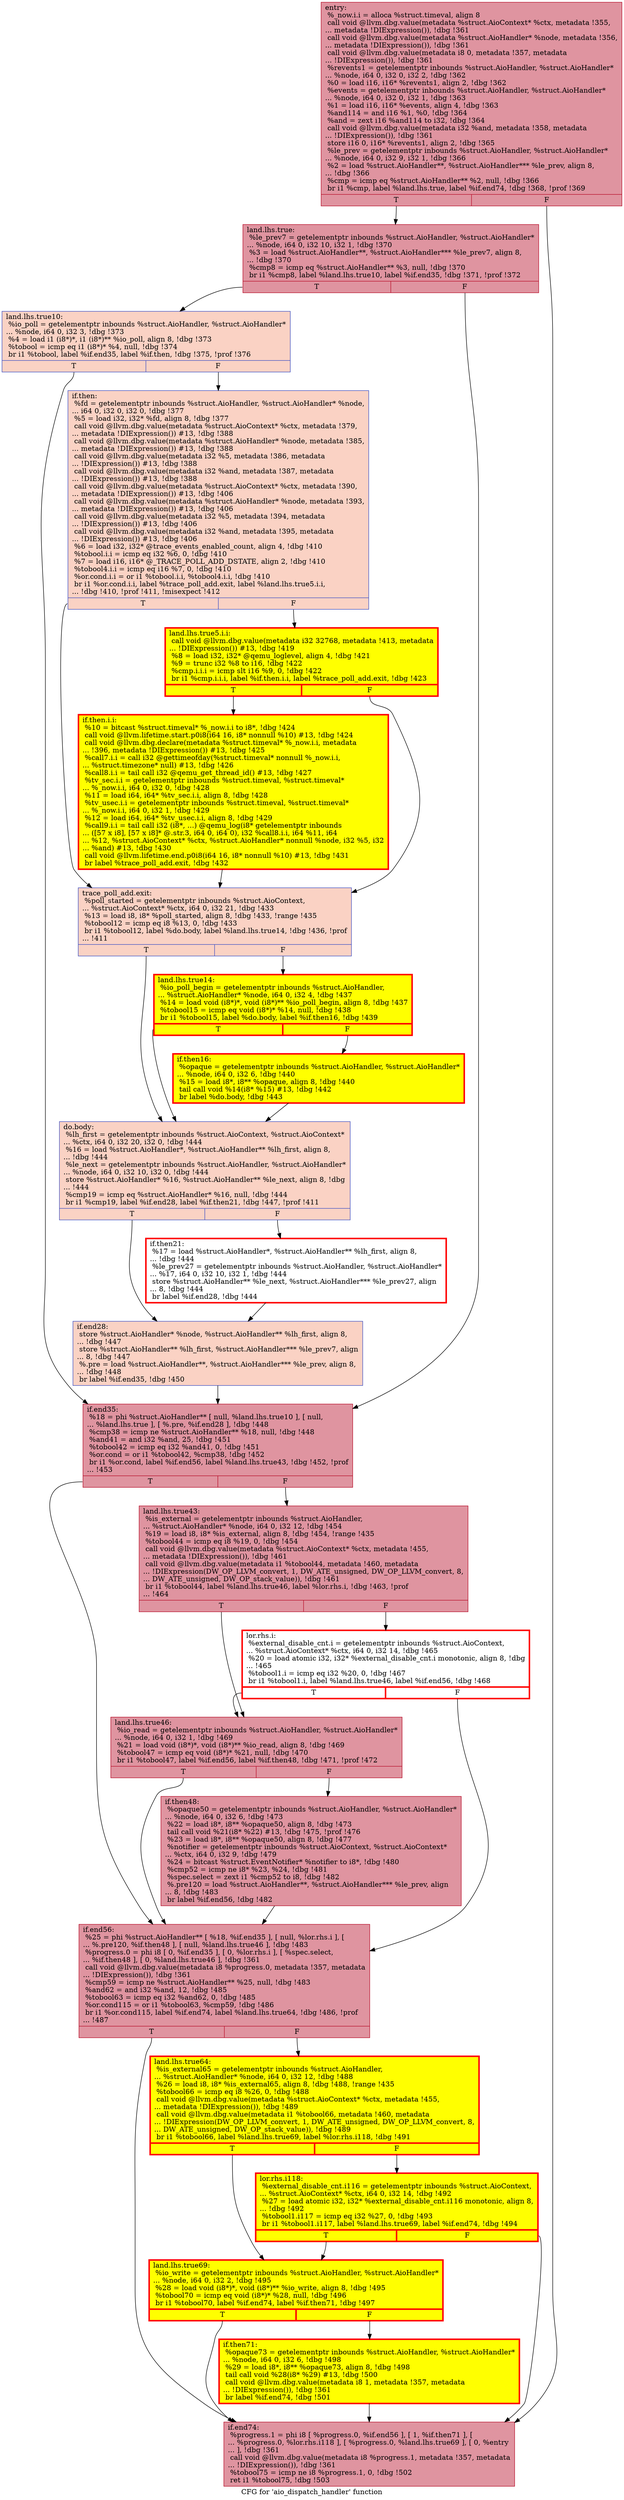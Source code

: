 digraph "CFG for 'aio_dispatch_handler' function" {
	label="CFG for 'aio_dispatch_handler' function";

	Node0x5648f7621980 [shape=record,color="#b70d28ff", style=filled, fillcolor="#b70d2870",label="{entry:\l  %_now.i.i = alloca %struct.timeval, align 8\l  call void @llvm.dbg.value(metadata %struct.AioContext* %ctx, metadata !355,\l... metadata !DIExpression()), !dbg !361\l  call void @llvm.dbg.value(metadata %struct.AioHandler* %node, metadata !356,\l... metadata !DIExpression()), !dbg !361\l  call void @llvm.dbg.value(metadata i8 0, metadata !357, metadata\l... !DIExpression()), !dbg !361\l  %revents1 = getelementptr inbounds %struct.AioHandler, %struct.AioHandler*\l... %node, i64 0, i32 0, i32 2, !dbg !362\l  %0 = load i16, i16* %revents1, align 2, !dbg !362\l  %events = getelementptr inbounds %struct.AioHandler, %struct.AioHandler*\l... %node, i64 0, i32 0, i32 1, !dbg !363\l  %1 = load i16, i16* %events, align 4, !dbg !363\l  %and114 = and i16 %1, %0, !dbg !364\l  %and = zext i16 %and114 to i32, !dbg !364\l  call void @llvm.dbg.value(metadata i32 %and, metadata !358, metadata\l... !DIExpression()), !dbg !361\l  store i16 0, i16* %revents1, align 2, !dbg !365\l  %le_prev = getelementptr inbounds %struct.AioHandler, %struct.AioHandler*\l... %node, i64 0, i32 9, i32 1, !dbg !366\l  %2 = load %struct.AioHandler**, %struct.AioHandler*** %le_prev, align 8,\l... !dbg !366\l  %cmp = icmp eq %struct.AioHandler** %2, null, !dbg !366\l  br i1 %cmp, label %land.lhs.true, label %if.end74, !dbg !368, !prof !369\l|{<s0>T|<s1>F}}"];
	Node0x5648f7621980:s0 -> Node0x5648f7623f80;
	Node0x5648f7621980:s1 -> Node0x5648f762b600;
	Node0x5648f7623f80 [shape=record,color="#b70d28ff", style=filled, fillcolor="#b70d2870",label="{land.lhs.true:                                    \l  %le_prev7 = getelementptr inbounds %struct.AioHandler, %struct.AioHandler*\l... %node, i64 0, i32 10, i32 1, !dbg !370\l  %3 = load %struct.AioHandler**, %struct.AioHandler*** %le_prev7, align 8,\l... !dbg !370\l  %cmp8 = icmp eq %struct.AioHandler** %3, null, !dbg !370\l  br i1 %cmp8, label %land.lhs.true10, label %if.end35, !dbg !371, !prof !372\l|{<s0>T|<s1>F}}"];
	Node0x5648f7623f80:s0 -> Node0x5648f7623ed0;
	Node0x5648f7623f80:s1 -> Node0x5648f7623e60;
	Node0x5648f7623ed0 [shape=record,color="#3d50c3ff", style=filled, fillcolor="#f4987a70",label="{land.lhs.true10:                                  \l  %io_poll = getelementptr inbounds %struct.AioHandler, %struct.AioHandler*\l... %node, i64 0, i32 3, !dbg !373\l  %4 = load i1 (i8*)*, i1 (i8*)** %io_poll, align 8, !dbg !373\l  %tobool = icmp eq i1 (i8*)* %4, null, !dbg !374\l  br i1 %tobool, label %if.end35, label %if.then, !dbg !375, !prof !376\l|{<s0>T|<s1>F}}"];
	Node0x5648f7623ed0:s0 -> Node0x5648f7623e60;
	Node0x5648f7623ed0:s1 -> Node0x5648f7623df0;
	Node0x5648f7623df0 [shape=record,color="#3d50c3ff", style=filled, fillcolor="#f4987a70",label="{if.then:                                          \l  %fd = getelementptr inbounds %struct.AioHandler, %struct.AioHandler* %node,\l... i64 0, i32 0, i32 0, !dbg !377\l  %5 = load i32, i32* %fd, align 8, !dbg !377\l  call void @llvm.dbg.value(metadata %struct.AioContext* %ctx, metadata !379,\l... metadata !DIExpression()) #13, !dbg !388\l  call void @llvm.dbg.value(metadata %struct.AioHandler* %node, metadata !385,\l... metadata !DIExpression()) #13, !dbg !388\l  call void @llvm.dbg.value(metadata i32 %5, metadata !386, metadata\l... !DIExpression()) #13, !dbg !388\l  call void @llvm.dbg.value(metadata i32 %and, metadata !387, metadata\l... !DIExpression()) #13, !dbg !388\l  call void @llvm.dbg.value(metadata %struct.AioContext* %ctx, metadata !390,\l... metadata !DIExpression()) #13, !dbg !406\l  call void @llvm.dbg.value(metadata %struct.AioHandler* %node, metadata !393,\l... metadata !DIExpression()) #13, !dbg !406\l  call void @llvm.dbg.value(metadata i32 %5, metadata !394, metadata\l... !DIExpression()) #13, !dbg !406\l  call void @llvm.dbg.value(metadata i32 %and, metadata !395, metadata\l... !DIExpression()) #13, !dbg !406\l  %6 = load i32, i32* @trace_events_enabled_count, align 4, !dbg !410\l  %tobool.i.i = icmp eq i32 %6, 0, !dbg !410\l  %7 = load i16, i16* @_TRACE_POLL_ADD_DSTATE, align 2, !dbg !410\l  %tobool4.i.i = icmp eq i16 %7, 0, !dbg !410\l  %or.cond.i.i = or i1 %tobool.i.i, %tobool4.i.i, !dbg !410\l  br i1 %or.cond.i.i, label %trace_poll_add.exit, label %land.lhs.true5.i.i,\l... !dbg !410, !prof !411, !misexpect !412\l|{<s0>T|<s1>F}}"];
	Node0x5648f7623df0:s0 -> Node0x5648f7567f40;
	Node0x5648f7623df0:s1 -> Node0x5648f75d08e0;
	Node0x5648f75d08e0 [shape=record,penwidth=3.0, style="filled", color="red", fillcolor="yellow",label="{land.lhs.true5.i.i:                               \l  call void @llvm.dbg.value(metadata i32 32768, metadata !413, metadata\l... !DIExpression()) #13, !dbg !419\l  %8 = load i32, i32* @qemu_loglevel, align 4, !dbg !421\l  %9 = trunc i32 %8 to i16, !dbg !422\l  %cmp.i.i.i = icmp slt i16 %9, 0, !dbg !422\l  br i1 %cmp.i.i.i, label %if.then.i.i, label %trace_poll_add.exit, !dbg !423\l|{<s0>T|<s1>F}}"];
	Node0x5648f75d08e0:s0 -> Node0x5648f7638c50;
	Node0x5648f75d08e0:s1 -> Node0x5648f7567f40;
	Node0x5648f7638c50 [shape=record,penwidth=3.0, style="filled", color="red", fillcolor="yellow",label="{if.then.i.i:                                      \l  %10 = bitcast %struct.timeval* %_now.i.i to i8*, !dbg !424\l  call void @llvm.lifetime.start.p0i8(i64 16, i8* nonnull %10) #13, !dbg !424\l  call void @llvm.dbg.declare(metadata %struct.timeval* %_now.i.i, metadata\l... !396, metadata !DIExpression()) #13, !dbg !425\l  %call7.i.i = call i32 @gettimeofday(%struct.timeval* nonnull %_now.i.i,\l... %struct.timezone* null) #13, !dbg !426\l  %call8.i.i = tail call i32 @qemu_get_thread_id() #13, !dbg !427\l  %tv_sec.i.i = getelementptr inbounds %struct.timeval, %struct.timeval*\l... %_now.i.i, i64 0, i32 0, !dbg !428\l  %11 = load i64, i64* %tv_sec.i.i, align 8, !dbg !428\l  %tv_usec.i.i = getelementptr inbounds %struct.timeval, %struct.timeval*\l... %_now.i.i, i64 0, i32 1, !dbg !429\l  %12 = load i64, i64* %tv_usec.i.i, align 8, !dbg !429\l  %call9.i.i = tail call i32 (i8*, ...) @qemu_log(i8* getelementptr inbounds\l... ([57 x i8], [57 x i8]* @.str.3, i64 0, i64 0), i32 %call8.i.i, i64 %11, i64\l... %12, %struct.AioContext* %ctx, %struct.AioHandler* nonnull %node, i32 %5, i32\l... %and) #13, !dbg !430\l  call void @llvm.lifetime.end.p0i8(i64 16, i8* nonnull %10) #13, !dbg !431\l  br label %trace_poll_add.exit, !dbg !432\l}"];
	Node0x5648f7638c50 -> Node0x5648f7567f40;
	Node0x5648f7567f40 [shape=record,color="#3d50c3ff", style=filled, fillcolor="#f4987a70",label="{trace_poll_add.exit:                              \l  %poll_started = getelementptr inbounds %struct.AioContext,\l... %struct.AioContext* %ctx, i64 0, i32 21, !dbg !433\l  %13 = load i8, i8* %poll_started, align 8, !dbg !433, !range !435\l  %tobool12 = icmp eq i8 %13, 0, !dbg !433\l  br i1 %tobool12, label %do.body, label %land.lhs.true14, !dbg !436, !prof\l... !411\l|{<s0>T|<s1>F}}"];
	Node0x5648f7567f40:s0 -> Node0x5648f7626fb0;
	Node0x5648f7567f40:s1 -> Node0x5648f7626390;
	Node0x5648f7626390 [shape=record,penwidth=3.0, style="filled", color="red", fillcolor="yellow",label="{land.lhs.true14:                                  \l  %io_poll_begin = getelementptr inbounds %struct.AioHandler,\l... %struct.AioHandler* %node, i64 0, i32 4, !dbg !437\l  %14 = load void (i8*)*, void (i8*)** %io_poll_begin, align 8, !dbg !437\l  %tobool15 = icmp eq void (i8*)* %14, null, !dbg !438\l  br i1 %tobool15, label %do.body, label %if.then16, !dbg !439\l|{<s0>T|<s1>F}}"];
	Node0x5648f7626390:s0 -> Node0x5648f7626fb0;
	Node0x5648f7626390:s1 -> Node0x5648f74cf9f0;
	Node0x5648f74cf9f0 [shape=record,penwidth=3.0, style="filled", color="red", fillcolor="yellow",label="{if.then16:                                        \l  %opaque = getelementptr inbounds %struct.AioHandler, %struct.AioHandler*\l... %node, i64 0, i32 6, !dbg !440\l  %15 = load i8*, i8** %opaque, align 8, !dbg !440\l  tail call void %14(i8* %15) #13, !dbg !442\l  br label %do.body, !dbg !443\l}"];
	Node0x5648f74cf9f0 -> Node0x5648f7626fb0;
	Node0x5648f7626fb0 [shape=record,color="#3d50c3ff", style=filled, fillcolor="#f4987a70",label="{do.body:                                          \l  %lh_first = getelementptr inbounds %struct.AioContext, %struct.AioContext*\l... %ctx, i64 0, i32 20, i32 0, !dbg !444\l  %16 = load %struct.AioHandler*, %struct.AioHandler** %lh_first, align 8,\l... !dbg !444\l  %le_next = getelementptr inbounds %struct.AioHandler, %struct.AioHandler*\l... %node, i64 0, i32 10, i32 0, !dbg !444\l  store %struct.AioHandler* %16, %struct.AioHandler** %le_next, align 8, !dbg\l... !444\l  %cmp19 = icmp eq %struct.AioHandler* %16, null, !dbg !444\l  br i1 %cmp19, label %if.end28, label %if.then21, !dbg !447, !prof !411\l|{<s0>T|<s1>F}}"];
	Node0x5648f7626fb0:s0 -> Node0x5648f76271b0;
	Node0x5648f7626fb0:s1 -> Node0x5648f7627140;
	Node0x5648f7627140 [shape=record,penwidth=3.0, color="red",label="{if.then21:                                        \l  %17 = load %struct.AioHandler*, %struct.AioHandler** %lh_first, align 8,\l... !dbg !444\l  %le_prev27 = getelementptr inbounds %struct.AioHandler, %struct.AioHandler*\l... %17, i64 0, i32 10, i32 1, !dbg !444\l  store %struct.AioHandler** %le_next, %struct.AioHandler*** %le_prev27, align\l... 8, !dbg !444\l  br label %if.end28, !dbg !444\l}"];
	Node0x5648f7627140 -> Node0x5648f76271b0;
	Node0x5648f76271b0 [shape=record,color="#3d50c3ff", style=filled, fillcolor="#f4987a70",label="{if.end28:                                         \l  store %struct.AioHandler* %node, %struct.AioHandler** %lh_first, align 8,\l... !dbg !447\l  store %struct.AioHandler** %lh_first, %struct.AioHandler*** %le_prev7, align\l... 8, !dbg !447\l  %.pre = load %struct.AioHandler**, %struct.AioHandler*** %le_prev, align 8,\l... !dbg !448\l  br label %if.end35, !dbg !450\l}"];
	Node0x5648f76271b0 -> Node0x5648f7623e60;
	Node0x5648f7623e60 [shape=record,color="#b70d28ff", style=filled, fillcolor="#b70d2870",label="{if.end35:                                         \l  %18 = phi %struct.AioHandler** [ null, %land.lhs.true10 ], [ null,\l... %land.lhs.true ], [ %.pre, %if.end28 ], !dbg !448\l  %cmp38 = icmp ne %struct.AioHandler** %18, null, !dbg !448\l  %and41 = and i32 %and, 25, !dbg !451\l  %tobool42 = icmp eq i32 %and41, 0, !dbg !451\l  %or.cond = or i1 %tobool42, %cmp38, !dbg !452\l  br i1 %or.cond, label %if.end56, label %land.lhs.true43, !dbg !452, !prof\l... !453\l|{<s0>T|<s1>F}}"];
	Node0x5648f7623e60:s0 -> Node0x5648f7629100;
	Node0x5648f7623e60:s1 -> Node0x5648f7629200;
	Node0x5648f7629200 [shape=record,color="#b70d28ff", style=filled, fillcolor="#b70d2870",label="{land.lhs.true43:                                  \l  %is_external = getelementptr inbounds %struct.AioHandler,\l... %struct.AioHandler* %node, i64 0, i32 12, !dbg !454\l  %19 = load i8, i8* %is_external, align 8, !dbg !454, !range !435\l  %tobool44 = icmp eq i8 %19, 0, !dbg !454\l  call void @llvm.dbg.value(metadata %struct.AioContext* %ctx, metadata !455,\l... metadata !DIExpression()), !dbg !461\l  call void @llvm.dbg.value(metadata i1 %tobool44, metadata !460, metadata\l... !DIExpression(DW_OP_LLVM_convert, 1, DW_ATE_unsigned, DW_OP_LLVM_convert, 8,\l... DW_ATE_unsigned, DW_OP_stack_value)), !dbg !461\l  br i1 %tobool44, label %land.lhs.true46, label %lor.rhs.i, !dbg !463, !prof\l... !464\l|{<s0>T|<s1>F}}"];
	Node0x5648f7629200:s0 -> Node0x5648f7629150;
	Node0x5648f7629200:s1 -> Node0x5648f769f4d0;
	Node0x5648f769f4d0 [shape=record,penwidth=3.0, color="red",label="{lor.rhs.i:                                        \l  %external_disable_cnt.i = getelementptr inbounds %struct.AioContext,\l... %struct.AioContext* %ctx, i64 0, i32 14, !dbg !465\l  %20 = load atomic i32, i32* %external_disable_cnt.i monotonic, align 8, !dbg\l... !465\l  %tobool1.i = icmp eq i32 %20, 0, !dbg !467\l  br i1 %tobool1.i, label %land.lhs.true46, label %if.end56, !dbg !468\l|{<s0>T|<s1>F}}"];
	Node0x5648f769f4d0:s0 -> Node0x5648f7629150;
	Node0x5648f769f4d0:s1 -> Node0x5648f7629100;
	Node0x5648f7629150 [shape=record,color="#b70d28ff", style=filled, fillcolor="#b70d2870",label="{land.lhs.true46:                                  \l  %io_read = getelementptr inbounds %struct.AioHandler, %struct.AioHandler*\l... %node, i64 0, i32 1, !dbg !469\l  %21 = load void (i8*)*, void (i8*)** %io_read, align 8, !dbg !469\l  %tobool47 = icmp eq void (i8*)* %21, null, !dbg !470\l  br i1 %tobool47, label %if.end56, label %if.then48, !dbg !471, !prof !472\l|{<s0>T|<s1>F}}"];
	Node0x5648f7629150:s0 -> Node0x5648f7629100;
	Node0x5648f7629150:s1 -> Node0x5648f76290b0;
	Node0x5648f76290b0 [shape=record,color="#b70d28ff", style=filled, fillcolor="#b70d2870",label="{if.then48:                                        \l  %opaque50 = getelementptr inbounds %struct.AioHandler, %struct.AioHandler*\l... %node, i64 0, i32 6, !dbg !473\l  %22 = load i8*, i8** %opaque50, align 8, !dbg !473\l  tail call void %21(i8* %22) #13, !dbg !475, !prof !476\l  %23 = load i8*, i8** %opaque50, align 8, !dbg !477\l  %notifier = getelementptr inbounds %struct.AioContext, %struct.AioContext*\l... %ctx, i64 0, i32 9, !dbg !479\l  %24 = bitcast %struct.EventNotifier* %notifier to i8*, !dbg !480\l  %cmp52 = icmp ne i8* %23, %24, !dbg !481\l  %spec.select = zext i1 %cmp52 to i8, !dbg !482\l  %.pre120 = load %struct.AioHandler**, %struct.AioHandler*** %le_prev, align\l... 8, !dbg !483\l  br label %if.end56, !dbg !482\l}"];
	Node0x5648f76290b0 -> Node0x5648f7629100;
	Node0x5648f7629100 [shape=record,color="#b70d28ff", style=filled, fillcolor="#b70d2870",label="{if.end56:                                         \l  %25 = phi %struct.AioHandler** [ %18, %if.end35 ], [ null, %lor.rhs.i ], [\l... %.pre120, %if.then48 ], [ null, %land.lhs.true46 ], !dbg !483\l  %progress.0 = phi i8 [ 0, %if.end35 ], [ 0, %lor.rhs.i ], [ %spec.select,\l... %if.then48 ], [ 0, %land.lhs.true46 ], !dbg !361\l  call void @llvm.dbg.value(metadata i8 %progress.0, metadata !357, metadata\l... !DIExpression()), !dbg !361\l  %cmp59 = icmp ne %struct.AioHandler** %25, null, !dbg !483\l  %and62 = and i32 %and, 12, !dbg !485\l  %tobool63 = icmp eq i32 %and62, 0, !dbg !485\l  %or.cond115 = or i1 %tobool63, %cmp59, !dbg !486\l  br i1 %or.cond115, label %if.end74, label %land.lhs.true64, !dbg !486, !prof\l... !487\l|{<s0>T|<s1>F}}"];
	Node0x5648f7629100:s0 -> Node0x5648f762b600;
	Node0x5648f7629100:s1 -> Node0x5648f762b700;
	Node0x5648f762b700 [shape=record,penwidth=3.0, style="filled", color="red", fillcolor="yellow",label="{land.lhs.true64:                                  \l  %is_external65 = getelementptr inbounds %struct.AioHandler,\l... %struct.AioHandler* %node, i64 0, i32 12, !dbg !488\l  %26 = load i8, i8* %is_external65, align 8, !dbg !488, !range !435\l  %tobool66 = icmp eq i8 %26, 0, !dbg !488\l  call void @llvm.dbg.value(metadata %struct.AioContext* %ctx, metadata !455,\l... metadata !DIExpression()), !dbg !489\l  call void @llvm.dbg.value(metadata i1 %tobool66, metadata !460, metadata\l... !DIExpression(DW_OP_LLVM_convert, 1, DW_ATE_unsigned, DW_OP_LLVM_convert, 8,\l... DW_ATE_unsigned, DW_OP_stack_value)), !dbg !489\l  br i1 %tobool66, label %land.lhs.true69, label %lor.rhs.i118, !dbg !491\l|{<s0>T|<s1>F}}"];
	Node0x5648f762b700:s0 -> Node0x5648f762b650;
	Node0x5648f762b700:s1 -> Node0x5648f76860b0;
	Node0x5648f76860b0 [shape=record,penwidth=3.0, style="filled", color="red", fillcolor="yellow",label="{lor.rhs.i118:                                     \l  %external_disable_cnt.i116 = getelementptr inbounds %struct.AioContext,\l... %struct.AioContext* %ctx, i64 0, i32 14, !dbg !492\l  %27 = load atomic i32, i32* %external_disable_cnt.i116 monotonic, align 8,\l... !dbg !492\l  %tobool1.i117 = icmp eq i32 %27, 0, !dbg !493\l  br i1 %tobool1.i117, label %land.lhs.true69, label %if.end74, !dbg !494\l|{<s0>T|<s1>F}}"];
	Node0x5648f76860b0:s0 -> Node0x5648f762b650;
	Node0x5648f76860b0:s1 -> Node0x5648f762b600;
	Node0x5648f762b650 [shape=record,penwidth=3.0, style="filled", color="red", fillcolor="yellow",label="{land.lhs.true69:                                  \l  %io_write = getelementptr inbounds %struct.AioHandler, %struct.AioHandler*\l... %node, i64 0, i32 2, !dbg !495\l  %28 = load void (i8*)*, void (i8*)** %io_write, align 8, !dbg !495\l  %tobool70 = icmp eq void (i8*)* %28, null, !dbg !496\l  br i1 %tobool70, label %if.end74, label %if.then71, !dbg !497\l|{<s0>T|<s1>F}}"];
	Node0x5648f762b650:s0 -> Node0x5648f762b600;
	Node0x5648f762b650:s1 -> Node0x5648f762b5b0;
	Node0x5648f762b5b0 [shape=record,penwidth=3.0, style="filled", color="red", fillcolor="yellow",label="{if.then71:                                        \l  %opaque73 = getelementptr inbounds %struct.AioHandler, %struct.AioHandler*\l... %node, i64 0, i32 6, !dbg !498\l  %29 = load i8*, i8** %opaque73, align 8, !dbg !498\l  tail call void %28(i8* %29) #13, !dbg !500\l  call void @llvm.dbg.value(metadata i8 1, metadata !357, metadata\l... !DIExpression()), !dbg !361\l  br label %if.end74, !dbg !501\l}"];
	Node0x5648f762b5b0 -> Node0x5648f762b600;
	Node0x5648f762b600 [shape=record,color="#b70d28ff", style=filled, fillcolor="#b70d2870",label="{if.end74:                                         \l  %progress.1 = phi i8 [ %progress.0, %if.end56 ], [ 1, %if.then71 ], [\l... %progress.0, %lor.rhs.i118 ], [ %progress.0, %land.lhs.true69 ], [ 0, %entry\l... ], !dbg !361\l  call void @llvm.dbg.value(metadata i8 %progress.1, metadata !357, metadata\l... !DIExpression()), !dbg !361\l  %tobool75 = icmp ne i8 %progress.1, 0, !dbg !502\l  ret i1 %tobool75, !dbg !503\l}"];
}
